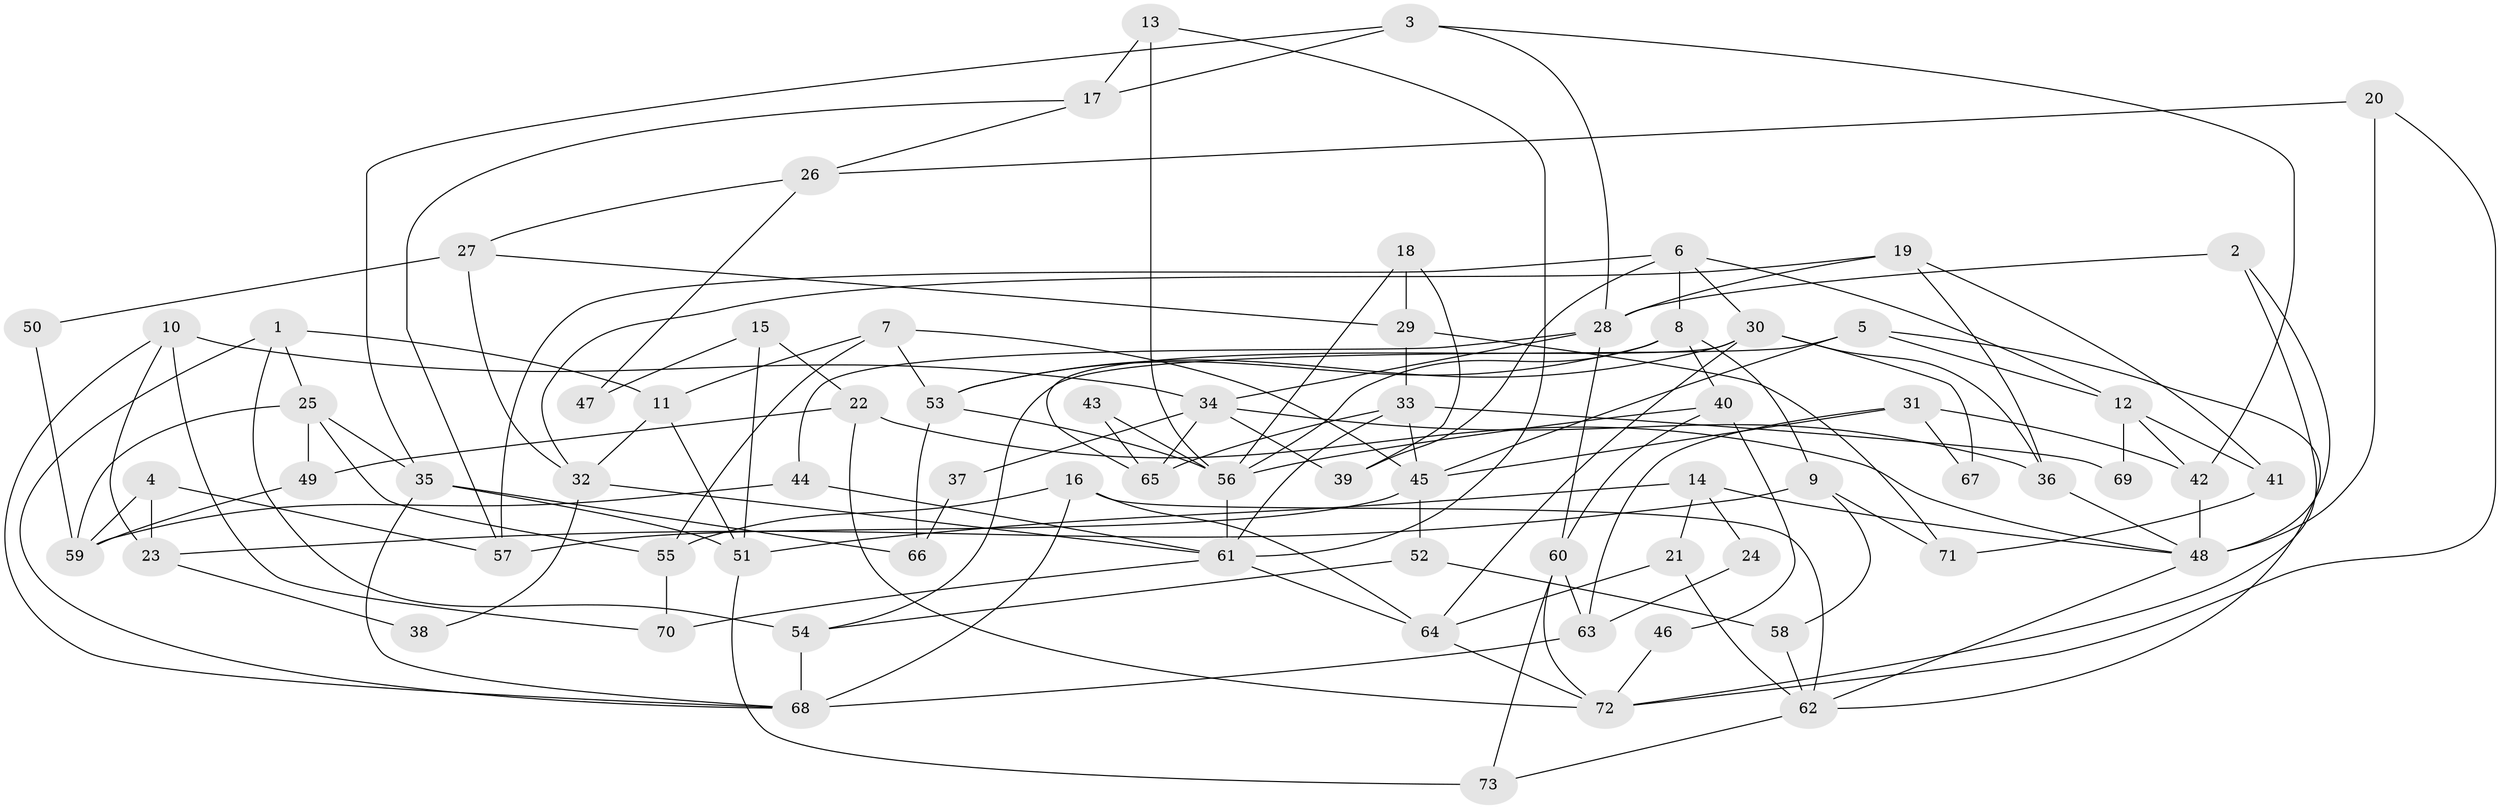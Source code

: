 // coarse degree distribution, {4: 0.23333333333333334, 7: 0.13333333333333333, 8: 0.13333333333333333, 9: 0.13333333333333333, 3: 0.13333333333333333, 6: 0.1, 5: 0.13333333333333333}
// Generated by graph-tools (version 1.1) at 2025/36/03/04/25 23:36:59]
// undirected, 73 vertices, 146 edges
graph export_dot {
  node [color=gray90,style=filled];
  1;
  2;
  3;
  4;
  5;
  6;
  7;
  8;
  9;
  10;
  11;
  12;
  13;
  14;
  15;
  16;
  17;
  18;
  19;
  20;
  21;
  22;
  23;
  24;
  25;
  26;
  27;
  28;
  29;
  30;
  31;
  32;
  33;
  34;
  35;
  36;
  37;
  38;
  39;
  40;
  41;
  42;
  43;
  44;
  45;
  46;
  47;
  48;
  49;
  50;
  51;
  52;
  53;
  54;
  55;
  56;
  57;
  58;
  59;
  60;
  61;
  62;
  63;
  64;
  65;
  66;
  67;
  68;
  69;
  70;
  71;
  72;
  73;
  1 -- 25;
  1 -- 54;
  1 -- 11;
  1 -- 68;
  2 -- 48;
  2 -- 72;
  2 -- 28;
  3 -- 28;
  3 -- 17;
  3 -- 35;
  3 -- 42;
  4 -- 59;
  4 -- 23;
  4 -- 57;
  5 -- 45;
  5 -- 62;
  5 -- 12;
  5 -- 54;
  6 -- 12;
  6 -- 30;
  6 -- 8;
  6 -- 39;
  6 -- 57;
  7 -- 45;
  7 -- 11;
  7 -- 53;
  7 -- 55;
  8 -- 56;
  8 -- 9;
  8 -- 40;
  8 -- 53;
  9 -- 58;
  9 -- 23;
  9 -- 71;
  10 -- 34;
  10 -- 68;
  10 -- 23;
  10 -- 70;
  11 -- 32;
  11 -- 51;
  12 -- 42;
  12 -- 41;
  12 -- 69;
  13 -- 61;
  13 -- 56;
  13 -- 17;
  14 -- 48;
  14 -- 21;
  14 -- 24;
  14 -- 51;
  15 -- 51;
  15 -- 22;
  15 -- 47;
  16 -- 68;
  16 -- 62;
  16 -- 55;
  16 -- 64;
  17 -- 57;
  17 -- 26;
  18 -- 39;
  18 -- 56;
  18 -- 29;
  19 -- 32;
  19 -- 41;
  19 -- 28;
  19 -- 36;
  20 -- 48;
  20 -- 72;
  20 -- 26;
  21 -- 62;
  21 -- 64;
  22 -- 48;
  22 -- 72;
  22 -- 49;
  23 -- 38;
  24 -- 63;
  25 -- 35;
  25 -- 55;
  25 -- 49;
  25 -- 59;
  26 -- 27;
  26 -- 47;
  27 -- 29;
  27 -- 32;
  27 -- 50;
  28 -- 34;
  28 -- 44;
  28 -- 60;
  29 -- 33;
  29 -- 71;
  30 -- 64;
  30 -- 53;
  30 -- 36;
  30 -- 65;
  30 -- 67;
  31 -- 45;
  31 -- 63;
  31 -- 42;
  31 -- 67;
  32 -- 61;
  32 -- 38;
  33 -- 65;
  33 -- 61;
  33 -- 45;
  33 -- 69;
  34 -- 36;
  34 -- 37;
  34 -- 39;
  34 -- 65;
  35 -- 51;
  35 -- 66;
  35 -- 68;
  36 -- 48;
  37 -- 66;
  40 -- 56;
  40 -- 46;
  40 -- 60;
  41 -- 71;
  42 -- 48;
  43 -- 65;
  43 -- 56;
  44 -- 59;
  44 -- 61;
  45 -- 57;
  45 -- 52;
  46 -- 72;
  48 -- 62;
  49 -- 59;
  50 -- 59;
  51 -- 73;
  52 -- 54;
  52 -- 58;
  53 -- 56;
  53 -- 66;
  54 -- 68;
  55 -- 70;
  56 -- 61;
  58 -- 62;
  60 -- 63;
  60 -- 72;
  60 -- 73;
  61 -- 70;
  61 -- 64;
  62 -- 73;
  63 -- 68;
  64 -- 72;
}
